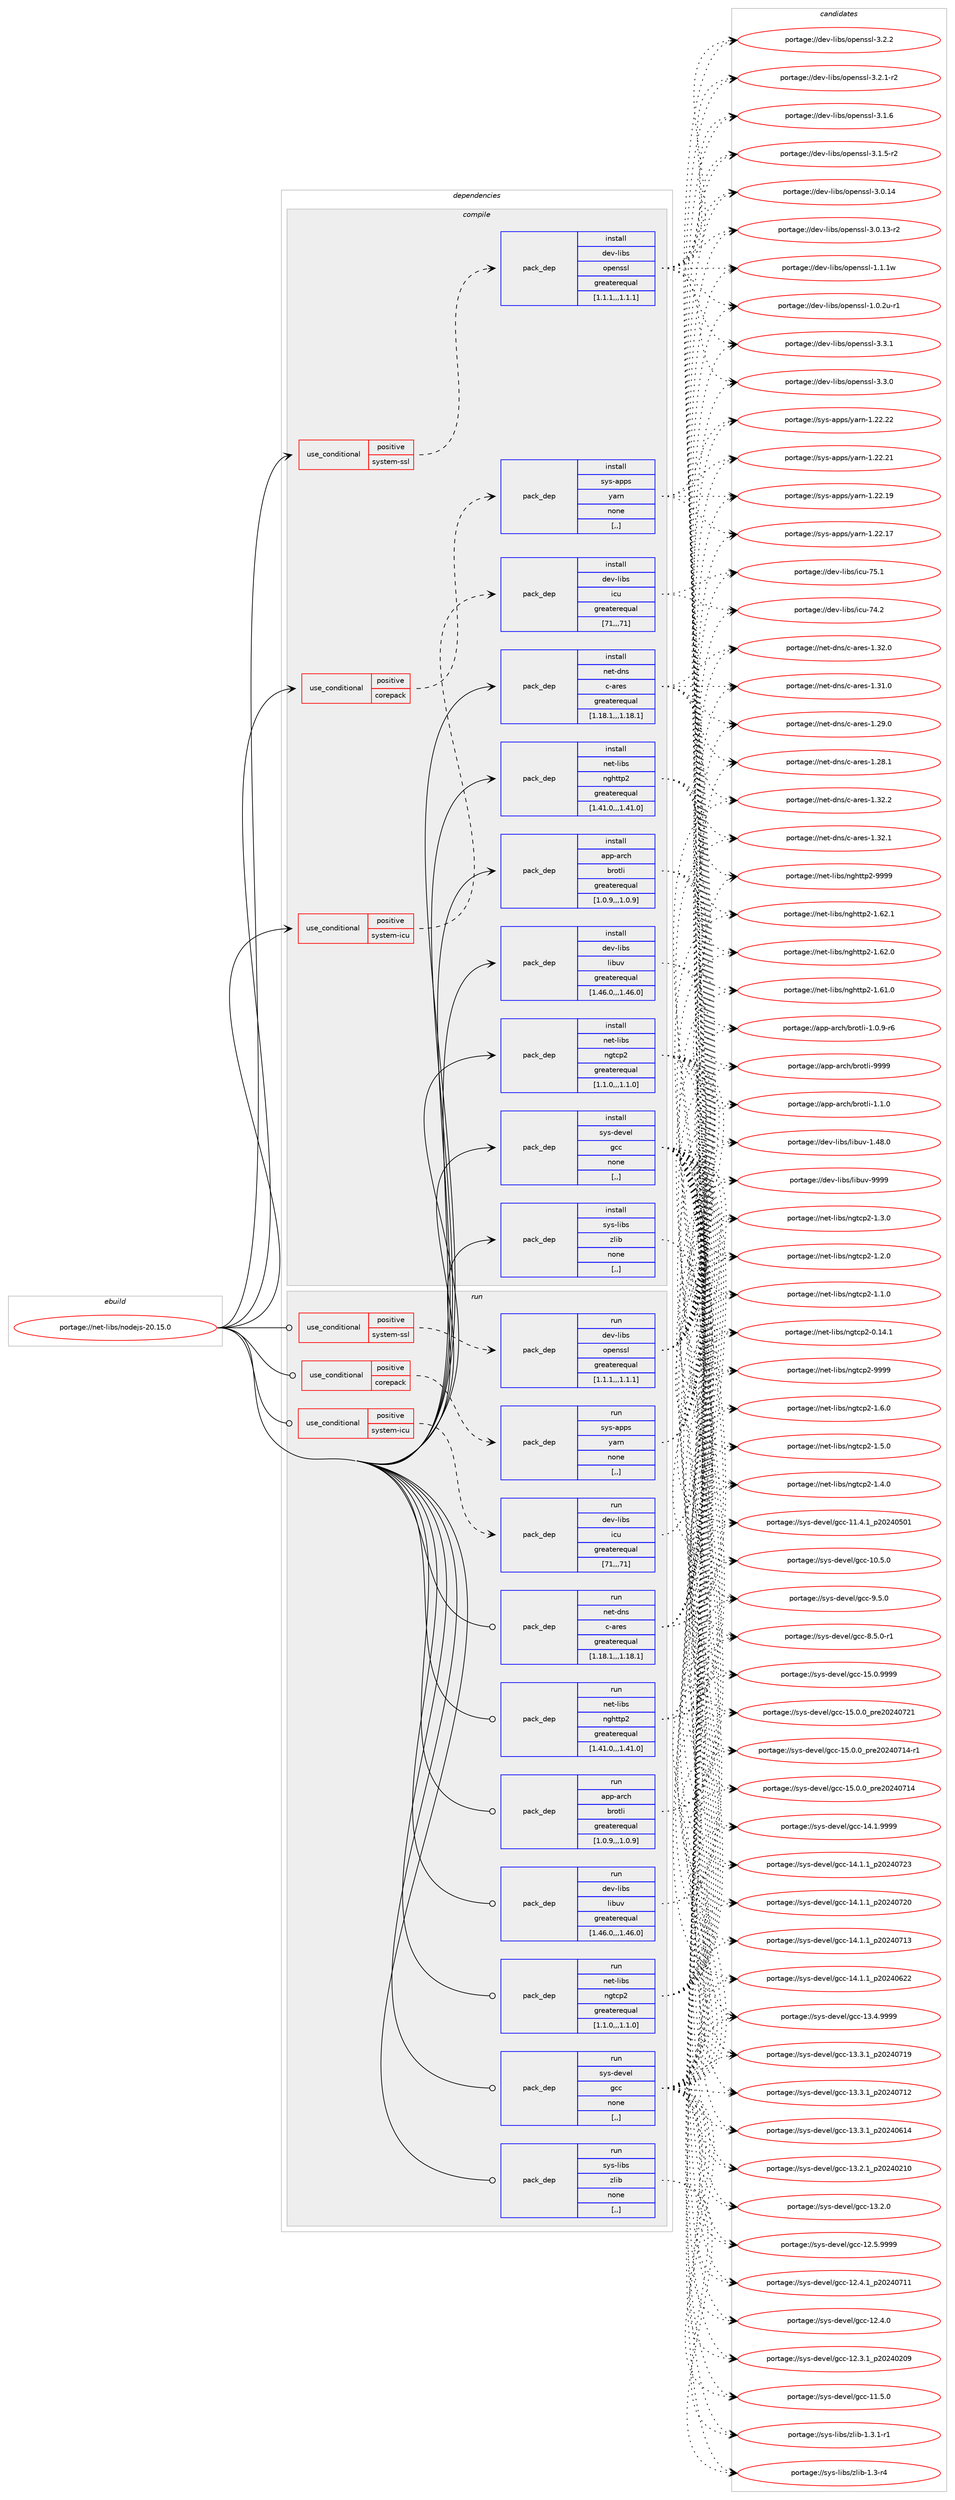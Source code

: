 digraph prolog {

# *************
# Graph options
# *************

newrank=true;
concentrate=true;
compound=true;
graph [rankdir=LR,fontname=Helvetica,fontsize=10,ranksep=1.5];#, ranksep=2.5, nodesep=0.2];
edge  [arrowhead=vee];
node  [fontname=Helvetica,fontsize=10];

# **********
# The ebuild
# **********

subgraph cluster_leftcol {
color=gray;
label=<<i>ebuild</i>>;
id [label="portage://net-libs/nodejs-20.15.0", color=red, width=4, href="../net-libs/nodejs-20.15.0.svg"];
}

# ****************
# The dependencies
# ****************

subgraph cluster_midcol {
color=gray;
label=<<i>dependencies</i>>;
subgraph cluster_compile {
fillcolor="#eeeeee";
style=filled;
label=<<i>compile</i>>;
subgraph cond94489 {
dependency361605 [label=<<TABLE BORDER="0" CELLBORDER="1" CELLSPACING="0" CELLPADDING="4"><TR><TD ROWSPAN="3" CELLPADDING="10">use_conditional</TD></TR><TR><TD>positive</TD></TR><TR><TD>corepack</TD></TR></TABLE>>, shape=none, color=red];
subgraph pack264447 {
dependency361606 [label=<<TABLE BORDER="0" CELLBORDER="1" CELLSPACING="0" CELLPADDING="4" WIDTH="220"><TR><TD ROWSPAN="6" CELLPADDING="30">pack_dep</TD></TR><TR><TD WIDTH="110">install</TD></TR><TR><TD>sys-apps</TD></TR><TR><TD>yarn</TD></TR><TR><TD>none</TD></TR><TR><TD>[,,]</TD></TR></TABLE>>, shape=none, color=blue];
}
dependency361605:e -> dependency361606:w [weight=20,style="dashed",arrowhead="vee"];
}
id:e -> dependency361605:w [weight=20,style="solid",arrowhead="vee"];
subgraph cond94490 {
dependency361607 [label=<<TABLE BORDER="0" CELLBORDER="1" CELLSPACING="0" CELLPADDING="4"><TR><TD ROWSPAN="3" CELLPADDING="10">use_conditional</TD></TR><TR><TD>positive</TD></TR><TR><TD>system-icu</TD></TR></TABLE>>, shape=none, color=red];
subgraph pack264448 {
dependency361608 [label=<<TABLE BORDER="0" CELLBORDER="1" CELLSPACING="0" CELLPADDING="4" WIDTH="220"><TR><TD ROWSPAN="6" CELLPADDING="30">pack_dep</TD></TR><TR><TD WIDTH="110">install</TD></TR><TR><TD>dev-libs</TD></TR><TR><TD>icu</TD></TR><TR><TD>greaterequal</TD></TR><TR><TD>[71,,,71]</TD></TR></TABLE>>, shape=none, color=blue];
}
dependency361607:e -> dependency361608:w [weight=20,style="dashed",arrowhead="vee"];
}
id:e -> dependency361607:w [weight=20,style="solid",arrowhead="vee"];
subgraph cond94491 {
dependency361609 [label=<<TABLE BORDER="0" CELLBORDER="1" CELLSPACING="0" CELLPADDING="4"><TR><TD ROWSPAN="3" CELLPADDING="10">use_conditional</TD></TR><TR><TD>positive</TD></TR><TR><TD>system-ssl</TD></TR></TABLE>>, shape=none, color=red];
subgraph pack264449 {
dependency361610 [label=<<TABLE BORDER="0" CELLBORDER="1" CELLSPACING="0" CELLPADDING="4" WIDTH="220"><TR><TD ROWSPAN="6" CELLPADDING="30">pack_dep</TD></TR><TR><TD WIDTH="110">install</TD></TR><TR><TD>dev-libs</TD></TR><TR><TD>openssl</TD></TR><TR><TD>greaterequal</TD></TR><TR><TD>[1.1.1,,,1.1.1]</TD></TR></TABLE>>, shape=none, color=blue];
}
dependency361609:e -> dependency361610:w [weight=20,style="dashed",arrowhead="vee"];
}
id:e -> dependency361609:w [weight=20,style="solid",arrowhead="vee"];
subgraph pack264450 {
dependency361611 [label=<<TABLE BORDER="0" CELLBORDER="1" CELLSPACING="0" CELLPADDING="4" WIDTH="220"><TR><TD ROWSPAN="6" CELLPADDING="30">pack_dep</TD></TR><TR><TD WIDTH="110">install</TD></TR><TR><TD>app-arch</TD></TR><TR><TD>brotli</TD></TR><TR><TD>greaterequal</TD></TR><TR><TD>[1.0.9,,,1.0.9]</TD></TR></TABLE>>, shape=none, color=blue];
}
id:e -> dependency361611:w [weight=20,style="solid",arrowhead="vee"];
subgraph pack264451 {
dependency361612 [label=<<TABLE BORDER="0" CELLBORDER="1" CELLSPACING="0" CELLPADDING="4" WIDTH="220"><TR><TD ROWSPAN="6" CELLPADDING="30">pack_dep</TD></TR><TR><TD WIDTH="110">install</TD></TR><TR><TD>dev-libs</TD></TR><TR><TD>libuv</TD></TR><TR><TD>greaterequal</TD></TR><TR><TD>[1.46.0,,,1.46.0]</TD></TR></TABLE>>, shape=none, color=blue];
}
id:e -> dependency361612:w [weight=20,style="solid",arrowhead="vee"];
subgraph pack264452 {
dependency361613 [label=<<TABLE BORDER="0" CELLBORDER="1" CELLSPACING="0" CELLPADDING="4" WIDTH="220"><TR><TD ROWSPAN="6" CELLPADDING="30">pack_dep</TD></TR><TR><TD WIDTH="110">install</TD></TR><TR><TD>net-dns</TD></TR><TR><TD>c-ares</TD></TR><TR><TD>greaterequal</TD></TR><TR><TD>[1.18.1,,,1.18.1]</TD></TR></TABLE>>, shape=none, color=blue];
}
id:e -> dependency361613:w [weight=20,style="solid",arrowhead="vee"];
subgraph pack264453 {
dependency361614 [label=<<TABLE BORDER="0" CELLBORDER="1" CELLSPACING="0" CELLPADDING="4" WIDTH="220"><TR><TD ROWSPAN="6" CELLPADDING="30">pack_dep</TD></TR><TR><TD WIDTH="110">install</TD></TR><TR><TD>net-libs</TD></TR><TR><TD>nghttp2</TD></TR><TR><TD>greaterequal</TD></TR><TR><TD>[1.41.0,,,1.41.0]</TD></TR></TABLE>>, shape=none, color=blue];
}
id:e -> dependency361614:w [weight=20,style="solid",arrowhead="vee"];
subgraph pack264454 {
dependency361615 [label=<<TABLE BORDER="0" CELLBORDER="1" CELLSPACING="0" CELLPADDING="4" WIDTH="220"><TR><TD ROWSPAN="6" CELLPADDING="30">pack_dep</TD></TR><TR><TD WIDTH="110">install</TD></TR><TR><TD>net-libs</TD></TR><TR><TD>ngtcp2</TD></TR><TR><TD>greaterequal</TD></TR><TR><TD>[1.1.0,,,1.1.0]</TD></TR></TABLE>>, shape=none, color=blue];
}
id:e -> dependency361615:w [weight=20,style="solid",arrowhead="vee"];
subgraph pack264455 {
dependency361616 [label=<<TABLE BORDER="0" CELLBORDER="1" CELLSPACING="0" CELLPADDING="4" WIDTH="220"><TR><TD ROWSPAN="6" CELLPADDING="30">pack_dep</TD></TR><TR><TD WIDTH="110">install</TD></TR><TR><TD>sys-devel</TD></TR><TR><TD>gcc</TD></TR><TR><TD>none</TD></TR><TR><TD>[,,]</TD></TR></TABLE>>, shape=none, color=blue];
}
id:e -> dependency361616:w [weight=20,style="solid",arrowhead="vee"];
subgraph pack264456 {
dependency361617 [label=<<TABLE BORDER="0" CELLBORDER="1" CELLSPACING="0" CELLPADDING="4" WIDTH="220"><TR><TD ROWSPAN="6" CELLPADDING="30">pack_dep</TD></TR><TR><TD WIDTH="110">install</TD></TR><TR><TD>sys-libs</TD></TR><TR><TD>zlib</TD></TR><TR><TD>none</TD></TR><TR><TD>[,,]</TD></TR></TABLE>>, shape=none, color=blue];
}
id:e -> dependency361617:w [weight=20,style="solid",arrowhead="vee"];
}
subgraph cluster_compileandrun {
fillcolor="#eeeeee";
style=filled;
label=<<i>compile and run</i>>;
}
subgraph cluster_run {
fillcolor="#eeeeee";
style=filled;
label=<<i>run</i>>;
subgraph cond94492 {
dependency361618 [label=<<TABLE BORDER="0" CELLBORDER="1" CELLSPACING="0" CELLPADDING="4"><TR><TD ROWSPAN="3" CELLPADDING="10">use_conditional</TD></TR><TR><TD>positive</TD></TR><TR><TD>corepack</TD></TR></TABLE>>, shape=none, color=red];
subgraph pack264457 {
dependency361619 [label=<<TABLE BORDER="0" CELLBORDER="1" CELLSPACING="0" CELLPADDING="4" WIDTH="220"><TR><TD ROWSPAN="6" CELLPADDING="30">pack_dep</TD></TR><TR><TD WIDTH="110">run</TD></TR><TR><TD>sys-apps</TD></TR><TR><TD>yarn</TD></TR><TR><TD>none</TD></TR><TR><TD>[,,]</TD></TR></TABLE>>, shape=none, color=blue];
}
dependency361618:e -> dependency361619:w [weight=20,style="dashed",arrowhead="vee"];
}
id:e -> dependency361618:w [weight=20,style="solid",arrowhead="odot"];
subgraph cond94493 {
dependency361620 [label=<<TABLE BORDER="0" CELLBORDER="1" CELLSPACING="0" CELLPADDING="4"><TR><TD ROWSPAN="3" CELLPADDING="10">use_conditional</TD></TR><TR><TD>positive</TD></TR><TR><TD>system-icu</TD></TR></TABLE>>, shape=none, color=red];
subgraph pack264458 {
dependency361621 [label=<<TABLE BORDER="0" CELLBORDER="1" CELLSPACING="0" CELLPADDING="4" WIDTH="220"><TR><TD ROWSPAN="6" CELLPADDING="30">pack_dep</TD></TR><TR><TD WIDTH="110">run</TD></TR><TR><TD>dev-libs</TD></TR><TR><TD>icu</TD></TR><TR><TD>greaterequal</TD></TR><TR><TD>[71,,,71]</TD></TR></TABLE>>, shape=none, color=blue];
}
dependency361620:e -> dependency361621:w [weight=20,style="dashed",arrowhead="vee"];
}
id:e -> dependency361620:w [weight=20,style="solid",arrowhead="odot"];
subgraph cond94494 {
dependency361622 [label=<<TABLE BORDER="0" CELLBORDER="1" CELLSPACING="0" CELLPADDING="4"><TR><TD ROWSPAN="3" CELLPADDING="10">use_conditional</TD></TR><TR><TD>positive</TD></TR><TR><TD>system-ssl</TD></TR></TABLE>>, shape=none, color=red];
subgraph pack264459 {
dependency361623 [label=<<TABLE BORDER="0" CELLBORDER="1" CELLSPACING="0" CELLPADDING="4" WIDTH="220"><TR><TD ROWSPAN="6" CELLPADDING="30">pack_dep</TD></TR><TR><TD WIDTH="110">run</TD></TR><TR><TD>dev-libs</TD></TR><TR><TD>openssl</TD></TR><TR><TD>greaterequal</TD></TR><TR><TD>[1.1.1,,,1.1.1]</TD></TR></TABLE>>, shape=none, color=blue];
}
dependency361622:e -> dependency361623:w [weight=20,style="dashed",arrowhead="vee"];
}
id:e -> dependency361622:w [weight=20,style="solid",arrowhead="odot"];
subgraph pack264460 {
dependency361624 [label=<<TABLE BORDER="0" CELLBORDER="1" CELLSPACING="0" CELLPADDING="4" WIDTH="220"><TR><TD ROWSPAN="6" CELLPADDING="30">pack_dep</TD></TR><TR><TD WIDTH="110">run</TD></TR><TR><TD>app-arch</TD></TR><TR><TD>brotli</TD></TR><TR><TD>greaterequal</TD></TR><TR><TD>[1.0.9,,,1.0.9]</TD></TR></TABLE>>, shape=none, color=blue];
}
id:e -> dependency361624:w [weight=20,style="solid",arrowhead="odot"];
subgraph pack264461 {
dependency361625 [label=<<TABLE BORDER="0" CELLBORDER="1" CELLSPACING="0" CELLPADDING="4" WIDTH="220"><TR><TD ROWSPAN="6" CELLPADDING="30">pack_dep</TD></TR><TR><TD WIDTH="110">run</TD></TR><TR><TD>dev-libs</TD></TR><TR><TD>libuv</TD></TR><TR><TD>greaterequal</TD></TR><TR><TD>[1.46.0,,,1.46.0]</TD></TR></TABLE>>, shape=none, color=blue];
}
id:e -> dependency361625:w [weight=20,style="solid",arrowhead="odot"];
subgraph pack264462 {
dependency361626 [label=<<TABLE BORDER="0" CELLBORDER="1" CELLSPACING="0" CELLPADDING="4" WIDTH="220"><TR><TD ROWSPAN="6" CELLPADDING="30">pack_dep</TD></TR><TR><TD WIDTH="110">run</TD></TR><TR><TD>net-dns</TD></TR><TR><TD>c-ares</TD></TR><TR><TD>greaterequal</TD></TR><TR><TD>[1.18.1,,,1.18.1]</TD></TR></TABLE>>, shape=none, color=blue];
}
id:e -> dependency361626:w [weight=20,style="solid",arrowhead="odot"];
subgraph pack264463 {
dependency361627 [label=<<TABLE BORDER="0" CELLBORDER="1" CELLSPACING="0" CELLPADDING="4" WIDTH="220"><TR><TD ROWSPAN="6" CELLPADDING="30">pack_dep</TD></TR><TR><TD WIDTH="110">run</TD></TR><TR><TD>net-libs</TD></TR><TR><TD>nghttp2</TD></TR><TR><TD>greaterequal</TD></TR><TR><TD>[1.41.0,,,1.41.0]</TD></TR></TABLE>>, shape=none, color=blue];
}
id:e -> dependency361627:w [weight=20,style="solid",arrowhead="odot"];
subgraph pack264464 {
dependency361628 [label=<<TABLE BORDER="0" CELLBORDER="1" CELLSPACING="0" CELLPADDING="4" WIDTH="220"><TR><TD ROWSPAN="6" CELLPADDING="30">pack_dep</TD></TR><TR><TD WIDTH="110">run</TD></TR><TR><TD>net-libs</TD></TR><TR><TD>ngtcp2</TD></TR><TR><TD>greaterequal</TD></TR><TR><TD>[1.1.0,,,1.1.0]</TD></TR></TABLE>>, shape=none, color=blue];
}
id:e -> dependency361628:w [weight=20,style="solid",arrowhead="odot"];
subgraph pack264465 {
dependency361629 [label=<<TABLE BORDER="0" CELLBORDER="1" CELLSPACING="0" CELLPADDING="4" WIDTH="220"><TR><TD ROWSPAN="6" CELLPADDING="30">pack_dep</TD></TR><TR><TD WIDTH="110">run</TD></TR><TR><TD>sys-devel</TD></TR><TR><TD>gcc</TD></TR><TR><TD>none</TD></TR><TR><TD>[,,]</TD></TR></TABLE>>, shape=none, color=blue];
}
id:e -> dependency361629:w [weight=20,style="solid",arrowhead="odot"];
subgraph pack264466 {
dependency361630 [label=<<TABLE BORDER="0" CELLBORDER="1" CELLSPACING="0" CELLPADDING="4" WIDTH="220"><TR><TD ROWSPAN="6" CELLPADDING="30">pack_dep</TD></TR><TR><TD WIDTH="110">run</TD></TR><TR><TD>sys-libs</TD></TR><TR><TD>zlib</TD></TR><TR><TD>none</TD></TR><TR><TD>[,,]</TD></TR></TABLE>>, shape=none, color=blue];
}
id:e -> dependency361630:w [weight=20,style="solid",arrowhead="odot"];
}
}

# **************
# The candidates
# **************

subgraph cluster_choices {
rank=same;
color=gray;
label=<<i>candidates</i>>;

subgraph choice264447 {
color=black;
nodesep=1;
choice115121115459711211211547121971141104549465050465050 [label="portage://sys-apps/yarn-1.22.22", color=red, width=4,href="../sys-apps/yarn-1.22.22.svg"];
choice115121115459711211211547121971141104549465050465049 [label="portage://sys-apps/yarn-1.22.21", color=red, width=4,href="../sys-apps/yarn-1.22.21.svg"];
choice115121115459711211211547121971141104549465050464957 [label="portage://sys-apps/yarn-1.22.19", color=red, width=4,href="../sys-apps/yarn-1.22.19.svg"];
choice115121115459711211211547121971141104549465050464955 [label="portage://sys-apps/yarn-1.22.17", color=red, width=4,href="../sys-apps/yarn-1.22.17.svg"];
dependency361606:e -> choice115121115459711211211547121971141104549465050465050:w [style=dotted,weight="100"];
dependency361606:e -> choice115121115459711211211547121971141104549465050465049:w [style=dotted,weight="100"];
dependency361606:e -> choice115121115459711211211547121971141104549465050464957:w [style=dotted,weight="100"];
dependency361606:e -> choice115121115459711211211547121971141104549465050464955:w [style=dotted,weight="100"];
}
subgraph choice264448 {
color=black;
nodesep=1;
choice100101118451081059811547105991174555534649 [label="portage://dev-libs/icu-75.1", color=red, width=4,href="../dev-libs/icu-75.1.svg"];
choice100101118451081059811547105991174555524650 [label="portage://dev-libs/icu-74.2", color=red, width=4,href="../dev-libs/icu-74.2.svg"];
dependency361608:e -> choice100101118451081059811547105991174555534649:w [style=dotted,weight="100"];
dependency361608:e -> choice100101118451081059811547105991174555524650:w [style=dotted,weight="100"];
}
subgraph choice264449 {
color=black;
nodesep=1;
choice100101118451081059811547111112101110115115108455146514649 [label="portage://dev-libs/openssl-3.3.1", color=red, width=4,href="../dev-libs/openssl-3.3.1.svg"];
choice100101118451081059811547111112101110115115108455146514648 [label="portage://dev-libs/openssl-3.3.0", color=red, width=4,href="../dev-libs/openssl-3.3.0.svg"];
choice100101118451081059811547111112101110115115108455146504650 [label="portage://dev-libs/openssl-3.2.2", color=red, width=4,href="../dev-libs/openssl-3.2.2.svg"];
choice1001011184510810598115471111121011101151151084551465046494511450 [label="portage://dev-libs/openssl-3.2.1-r2", color=red, width=4,href="../dev-libs/openssl-3.2.1-r2.svg"];
choice100101118451081059811547111112101110115115108455146494654 [label="portage://dev-libs/openssl-3.1.6", color=red, width=4,href="../dev-libs/openssl-3.1.6.svg"];
choice1001011184510810598115471111121011101151151084551464946534511450 [label="portage://dev-libs/openssl-3.1.5-r2", color=red, width=4,href="../dev-libs/openssl-3.1.5-r2.svg"];
choice10010111845108105981154711111210111011511510845514648464952 [label="portage://dev-libs/openssl-3.0.14", color=red, width=4,href="../dev-libs/openssl-3.0.14.svg"];
choice100101118451081059811547111112101110115115108455146484649514511450 [label="portage://dev-libs/openssl-3.0.13-r2", color=red, width=4,href="../dev-libs/openssl-3.0.13-r2.svg"];
choice100101118451081059811547111112101110115115108454946494649119 [label="portage://dev-libs/openssl-1.1.1w", color=red, width=4,href="../dev-libs/openssl-1.1.1w.svg"];
choice1001011184510810598115471111121011101151151084549464846501174511449 [label="portage://dev-libs/openssl-1.0.2u-r1", color=red, width=4,href="../dev-libs/openssl-1.0.2u-r1.svg"];
dependency361610:e -> choice100101118451081059811547111112101110115115108455146514649:w [style=dotted,weight="100"];
dependency361610:e -> choice100101118451081059811547111112101110115115108455146514648:w [style=dotted,weight="100"];
dependency361610:e -> choice100101118451081059811547111112101110115115108455146504650:w [style=dotted,weight="100"];
dependency361610:e -> choice1001011184510810598115471111121011101151151084551465046494511450:w [style=dotted,weight="100"];
dependency361610:e -> choice100101118451081059811547111112101110115115108455146494654:w [style=dotted,weight="100"];
dependency361610:e -> choice1001011184510810598115471111121011101151151084551464946534511450:w [style=dotted,weight="100"];
dependency361610:e -> choice10010111845108105981154711111210111011511510845514648464952:w [style=dotted,weight="100"];
dependency361610:e -> choice100101118451081059811547111112101110115115108455146484649514511450:w [style=dotted,weight="100"];
dependency361610:e -> choice100101118451081059811547111112101110115115108454946494649119:w [style=dotted,weight="100"];
dependency361610:e -> choice1001011184510810598115471111121011101151151084549464846501174511449:w [style=dotted,weight="100"];
}
subgraph choice264450 {
color=black;
nodesep=1;
choice9711211245971149910447981141111161081054557575757 [label="portage://app-arch/brotli-9999", color=red, width=4,href="../app-arch/brotli-9999.svg"];
choice971121124597114991044798114111116108105454946494648 [label="portage://app-arch/brotli-1.1.0", color=red, width=4,href="../app-arch/brotli-1.1.0.svg"];
choice9711211245971149910447981141111161081054549464846574511454 [label="portage://app-arch/brotli-1.0.9-r6", color=red, width=4,href="../app-arch/brotli-1.0.9-r6.svg"];
dependency361611:e -> choice9711211245971149910447981141111161081054557575757:w [style=dotted,weight="100"];
dependency361611:e -> choice971121124597114991044798114111116108105454946494648:w [style=dotted,weight="100"];
dependency361611:e -> choice9711211245971149910447981141111161081054549464846574511454:w [style=dotted,weight="100"];
}
subgraph choice264451 {
color=black;
nodesep=1;
choice100101118451081059811547108105981171184557575757 [label="portage://dev-libs/libuv-9999", color=red, width=4,href="../dev-libs/libuv-9999.svg"];
choice1001011184510810598115471081059811711845494652564648 [label="portage://dev-libs/libuv-1.48.0", color=red, width=4,href="../dev-libs/libuv-1.48.0.svg"];
dependency361612:e -> choice100101118451081059811547108105981171184557575757:w [style=dotted,weight="100"];
dependency361612:e -> choice1001011184510810598115471081059811711845494652564648:w [style=dotted,weight="100"];
}
subgraph choice264452 {
color=black;
nodesep=1;
choice110101116451001101154799459711410111545494651504650 [label="portage://net-dns/c-ares-1.32.2", color=red, width=4,href="../net-dns/c-ares-1.32.2.svg"];
choice110101116451001101154799459711410111545494651504649 [label="portage://net-dns/c-ares-1.32.1", color=red, width=4,href="../net-dns/c-ares-1.32.1.svg"];
choice110101116451001101154799459711410111545494651504648 [label="portage://net-dns/c-ares-1.32.0", color=red, width=4,href="../net-dns/c-ares-1.32.0.svg"];
choice110101116451001101154799459711410111545494651494648 [label="portage://net-dns/c-ares-1.31.0", color=red, width=4,href="../net-dns/c-ares-1.31.0.svg"];
choice110101116451001101154799459711410111545494650574648 [label="portage://net-dns/c-ares-1.29.0", color=red, width=4,href="../net-dns/c-ares-1.29.0.svg"];
choice110101116451001101154799459711410111545494650564649 [label="portage://net-dns/c-ares-1.28.1", color=red, width=4,href="../net-dns/c-ares-1.28.1.svg"];
dependency361613:e -> choice110101116451001101154799459711410111545494651504650:w [style=dotted,weight="100"];
dependency361613:e -> choice110101116451001101154799459711410111545494651504649:w [style=dotted,weight="100"];
dependency361613:e -> choice110101116451001101154799459711410111545494651504648:w [style=dotted,weight="100"];
dependency361613:e -> choice110101116451001101154799459711410111545494651494648:w [style=dotted,weight="100"];
dependency361613:e -> choice110101116451001101154799459711410111545494650574648:w [style=dotted,weight="100"];
dependency361613:e -> choice110101116451001101154799459711410111545494650564649:w [style=dotted,weight="100"];
}
subgraph choice264453 {
color=black;
nodesep=1;
choice110101116451081059811547110103104116116112504557575757 [label="portage://net-libs/nghttp2-9999", color=red, width=4,href="../net-libs/nghttp2-9999.svg"];
choice1101011164510810598115471101031041161161125045494654504649 [label="portage://net-libs/nghttp2-1.62.1", color=red, width=4,href="../net-libs/nghttp2-1.62.1.svg"];
choice1101011164510810598115471101031041161161125045494654504648 [label="portage://net-libs/nghttp2-1.62.0", color=red, width=4,href="../net-libs/nghttp2-1.62.0.svg"];
choice1101011164510810598115471101031041161161125045494654494648 [label="portage://net-libs/nghttp2-1.61.0", color=red, width=4,href="../net-libs/nghttp2-1.61.0.svg"];
dependency361614:e -> choice110101116451081059811547110103104116116112504557575757:w [style=dotted,weight="100"];
dependency361614:e -> choice1101011164510810598115471101031041161161125045494654504649:w [style=dotted,weight="100"];
dependency361614:e -> choice1101011164510810598115471101031041161161125045494654504648:w [style=dotted,weight="100"];
dependency361614:e -> choice1101011164510810598115471101031041161161125045494654494648:w [style=dotted,weight="100"];
}
subgraph choice264454 {
color=black;
nodesep=1;
choice11010111645108105981154711010311699112504557575757 [label="portage://net-libs/ngtcp2-9999", color=red, width=4,href="../net-libs/ngtcp2-9999.svg"];
choice1101011164510810598115471101031169911250454946544648 [label="portage://net-libs/ngtcp2-1.6.0", color=red, width=4,href="../net-libs/ngtcp2-1.6.0.svg"];
choice1101011164510810598115471101031169911250454946534648 [label="portage://net-libs/ngtcp2-1.5.0", color=red, width=4,href="../net-libs/ngtcp2-1.5.0.svg"];
choice1101011164510810598115471101031169911250454946524648 [label="portage://net-libs/ngtcp2-1.4.0", color=red, width=4,href="../net-libs/ngtcp2-1.4.0.svg"];
choice1101011164510810598115471101031169911250454946514648 [label="portage://net-libs/ngtcp2-1.3.0", color=red, width=4,href="../net-libs/ngtcp2-1.3.0.svg"];
choice1101011164510810598115471101031169911250454946504648 [label="portage://net-libs/ngtcp2-1.2.0", color=red, width=4,href="../net-libs/ngtcp2-1.2.0.svg"];
choice1101011164510810598115471101031169911250454946494648 [label="portage://net-libs/ngtcp2-1.1.0", color=red, width=4,href="../net-libs/ngtcp2-1.1.0.svg"];
choice110101116451081059811547110103116991125045484649524649 [label="portage://net-libs/ngtcp2-0.14.1", color=red, width=4,href="../net-libs/ngtcp2-0.14.1.svg"];
dependency361615:e -> choice11010111645108105981154711010311699112504557575757:w [style=dotted,weight="100"];
dependency361615:e -> choice1101011164510810598115471101031169911250454946544648:w [style=dotted,weight="100"];
dependency361615:e -> choice1101011164510810598115471101031169911250454946534648:w [style=dotted,weight="100"];
dependency361615:e -> choice1101011164510810598115471101031169911250454946524648:w [style=dotted,weight="100"];
dependency361615:e -> choice1101011164510810598115471101031169911250454946514648:w [style=dotted,weight="100"];
dependency361615:e -> choice1101011164510810598115471101031169911250454946504648:w [style=dotted,weight="100"];
dependency361615:e -> choice1101011164510810598115471101031169911250454946494648:w [style=dotted,weight="100"];
dependency361615:e -> choice110101116451081059811547110103116991125045484649524649:w [style=dotted,weight="100"];
}
subgraph choice264455 {
color=black;
nodesep=1;
choice1151211154510010111810110847103999945495346484657575757 [label="portage://sys-devel/gcc-15.0.9999", color=red, width=4,href="../sys-devel/gcc-15.0.9999.svg"];
choice1151211154510010111810110847103999945495346484648951121141015048505248555049 [label="portage://sys-devel/gcc-15.0.0_pre20240721", color=red, width=4,href="../sys-devel/gcc-15.0.0_pre20240721.svg"];
choice11512111545100101118101108471039999454953464846489511211410150485052485549524511449 [label="portage://sys-devel/gcc-15.0.0_pre20240714-r1", color=red, width=4,href="../sys-devel/gcc-15.0.0_pre20240714-r1.svg"];
choice1151211154510010111810110847103999945495346484648951121141015048505248554952 [label="portage://sys-devel/gcc-15.0.0_pre20240714", color=red, width=4,href="../sys-devel/gcc-15.0.0_pre20240714.svg"];
choice1151211154510010111810110847103999945495246494657575757 [label="portage://sys-devel/gcc-14.1.9999", color=red, width=4,href="../sys-devel/gcc-14.1.9999.svg"];
choice1151211154510010111810110847103999945495246494649951125048505248555051 [label="portage://sys-devel/gcc-14.1.1_p20240723", color=red, width=4,href="../sys-devel/gcc-14.1.1_p20240723.svg"];
choice1151211154510010111810110847103999945495246494649951125048505248555048 [label="portage://sys-devel/gcc-14.1.1_p20240720", color=red, width=4,href="../sys-devel/gcc-14.1.1_p20240720.svg"];
choice1151211154510010111810110847103999945495246494649951125048505248554951 [label="portage://sys-devel/gcc-14.1.1_p20240713", color=red, width=4,href="../sys-devel/gcc-14.1.1_p20240713.svg"];
choice1151211154510010111810110847103999945495246494649951125048505248545050 [label="portage://sys-devel/gcc-14.1.1_p20240622", color=red, width=4,href="../sys-devel/gcc-14.1.1_p20240622.svg"];
choice1151211154510010111810110847103999945495146524657575757 [label="portage://sys-devel/gcc-13.4.9999", color=red, width=4,href="../sys-devel/gcc-13.4.9999.svg"];
choice1151211154510010111810110847103999945495146514649951125048505248554957 [label="portage://sys-devel/gcc-13.3.1_p20240719", color=red, width=4,href="../sys-devel/gcc-13.3.1_p20240719.svg"];
choice1151211154510010111810110847103999945495146514649951125048505248554950 [label="portage://sys-devel/gcc-13.3.1_p20240712", color=red, width=4,href="../sys-devel/gcc-13.3.1_p20240712.svg"];
choice1151211154510010111810110847103999945495146514649951125048505248544952 [label="portage://sys-devel/gcc-13.3.1_p20240614", color=red, width=4,href="../sys-devel/gcc-13.3.1_p20240614.svg"];
choice1151211154510010111810110847103999945495146504649951125048505248504948 [label="portage://sys-devel/gcc-13.2.1_p20240210", color=red, width=4,href="../sys-devel/gcc-13.2.1_p20240210.svg"];
choice1151211154510010111810110847103999945495146504648 [label="portage://sys-devel/gcc-13.2.0", color=red, width=4,href="../sys-devel/gcc-13.2.0.svg"];
choice1151211154510010111810110847103999945495046534657575757 [label="portage://sys-devel/gcc-12.5.9999", color=red, width=4,href="../sys-devel/gcc-12.5.9999.svg"];
choice1151211154510010111810110847103999945495046524649951125048505248554949 [label="portage://sys-devel/gcc-12.4.1_p20240711", color=red, width=4,href="../sys-devel/gcc-12.4.1_p20240711.svg"];
choice1151211154510010111810110847103999945495046524648 [label="portage://sys-devel/gcc-12.4.0", color=red, width=4,href="../sys-devel/gcc-12.4.0.svg"];
choice1151211154510010111810110847103999945495046514649951125048505248504857 [label="portage://sys-devel/gcc-12.3.1_p20240209", color=red, width=4,href="../sys-devel/gcc-12.3.1_p20240209.svg"];
choice1151211154510010111810110847103999945494946534648 [label="portage://sys-devel/gcc-11.5.0", color=red, width=4,href="../sys-devel/gcc-11.5.0.svg"];
choice1151211154510010111810110847103999945494946524649951125048505248534849 [label="portage://sys-devel/gcc-11.4.1_p20240501", color=red, width=4,href="../sys-devel/gcc-11.4.1_p20240501.svg"];
choice1151211154510010111810110847103999945494846534648 [label="portage://sys-devel/gcc-10.5.0", color=red, width=4,href="../sys-devel/gcc-10.5.0.svg"];
choice11512111545100101118101108471039999455746534648 [label="portage://sys-devel/gcc-9.5.0", color=red, width=4,href="../sys-devel/gcc-9.5.0.svg"];
choice115121115451001011181011084710399994556465346484511449 [label="portage://sys-devel/gcc-8.5.0-r1", color=red, width=4,href="../sys-devel/gcc-8.5.0-r1.svg"];
dependency361616:e -> choice1151211154510010111810110847103999945495346484657575757:w [style=dotted,weight="100"];
dependency361616:e -> choice1151211154510010111810110847103999945495346484648951121141015048505248555049:w [style=dotted,weight="100"];
dependency361616:e -> choice11512111545100101118101108471039999454953464846489511211410150485052485549524511449:w [style=dotted,weight="100"];
dependency361616:e -> choice1151211154510010111810110847103999945495346484648951121141015048505248554952:w [style=dotted,weight="100"];
dependency361616:e -> choice1151211154510010111810110847103999945495246494657575757:w [style=dotted,weight="100"];
dependency361616:e -> choice1151211154510010111810110847103999945495246494649951125048505248555051:w [style=dotted,weight="100"];
dependency361616:e -> choice1151211154510010111810110847103999945495246494649951125048505248555048:w [style=dotted,weight="100"];
dependency361616:e -> choice1151211154510010111810110847103999945495246494649951125048505248554951:w [style=dotted,weight="100"];
dependency361616:e -> choice1151211154510010111810110847103999945495246494649951125048505248545050:w [style=dotted,weight="100"];
dependency361616:e -> choice1151211154510010111810110847103999945495146524657575757:w [style=dotted,weight="100"];
dependency361616:e -> choice1151211154510010111810110847103999945495146514649951125048505248554957:w [style=dotted,weight="100"];
dependency361616:e -> choice1151211154510010111810110847103999945495146514649951125048505248554950:w [style=dotted,weight="100"];
dependency361616:e -> choice1151211154510010111810110847103999945495146514649951125048505248544952:w [style=dotted,weight="100"];
dependency361616:e -> choice1151211154510010111810110847103999945495146504649951125048505248504948:w [style=dotted,weight="100"];
dependency361616:e -> choice1151211154510010111810110847103999945495146504648:w [style=dotted,weight="100"];
dependency361616:e -> choice1151211154510010111810110847103999945495046534657575757:w [style=dotted,weight="100"];
dependency361616:e -> choice1151211154510010111810110847103999945495046524649951125048505248554949:w [style=dotted,weight="100"];
dependency361616:e -> choice1151211154510010111810110847103999945495046524648:w [style=dotted,weight="100"];
dependency361616:e -> choice1151211154510010111810110847103999945495046514649951125048505248504857:w [style=dotted,weight="100"];
dependency361616:e -> choice1151211154510010111810110847103999945494946534648:w [style=dotted,weight="100"];
dependency361616:e -> choice1151211154510010111810110847103999945494946524649951125048505248534849:w [style=dotted,weight="100"];
dependency361616:e -> choice1151211154510010111810110847103999945494846534648:w [style=dotted,weight="100"];
dependency361616:e -> choice11512111545100101118101108471039999455746534648:w [style=dotted,weight="100"];
dependency361616:e -> choice115121115451001011181011084710399994556465346484511449:w [style=dotted,weight="100"];
}
subgraph choice264456 {
color=black;
nodesep=1;
choice115121115451081059811547122108105984549465146494511449 [label="portage://sys-libs/zlib-1.3.1-r1", color=red, width=4,href="../sys-libs/zlib-1.3.1-r1.svg"];
choice11512111545108105981154712210810598454946514511452 [label="portage://sys-libs/zlib-1.3-r4", color=red, width=4,href="../sys-libs/zlib-1.3-r4.svg"];
dependency361617:e -> choice115121115451081059811547122108105984549465146494511449:w [style=dotted,weight="100"];
dependency361617:e -> choice11512111545108105981154712210810598454946514511452:w [style=dotted,weight="100"];
}
subgraph choice264457 {
color=black;
nodesep=1;
choice115121115459711211211547121971141104549465050465050 [label="portage://sys-apps/yarn-1.22.22", color=red, width=4,href="../sys-apps/yarn-1.22.22.svg"];
choice115121115459711211211547121971141104549465050465049 [label="portage://sys-apps/yarn-1.22.21", color=red, width=4,href="../sys-apps/yarn-1.22.21.svg"];
choice115121115459711211211547121971141104549465050464957 [label="portage://sys-apps/yarn-1.22.19", color=red, width=4,href="../sys-apps/yarn-1.22.19.svg"];
choice115121115459711211211547121971141104549465050464955 [label="portage://sys-apps/yarn-1.22.17", color=red, width=4,href="../sys-apps/yarn-1.22.17.svg"];
dependency361619:e -> choice115121115459711211211547121971141104549465050465050:w [style=dotted,weight="100"];
dependency361619:e -> choice115121115459711211211547121971141104549465050465049:w [style=dotted,weight="100"];
dependency361619:e -> choice115121115459711211211547121971141104549465050464957:w [style=dotted,weight="100"];
dependency361619:e -> choice115121115459711211211547121971141104549465050464955:w [style=dotted,weight="100"];
}
subgraph choice264458 {
color=black;
nodesep=1;
choice100101118451081059811547105991174555534649 [label="portage://dev-libs/icu-75.1", color=red, width=4,href="../dev-libs/icu-75.1.svg"];
choice100101118451081059811547105991174555524650 [label="portage://dev-libs/icu-74.2", color=red, width=4,href="../dev-libs/icu-74.2.svg"];
dependency361621:e -> choice100101118451081059811547105991174555534649:w [style=dotted,weight="100"];
dependency361621:e -> choice100101118451081059811547105991174555524650:w [style=dotted,weight="100"];
}
subgraph choice264459 {
color=black;
nodesep=1;
choice100101118451081059811547111112101110115115108455146514649 [label="portage://dev-libs/openssl-3.3.1", color=red, width=4,href="../dev-libs/openssl-3.3.1.svg"];
choice100101118451081059811547111112101110115115108455146514648 [label="portage://dev-libs/openssl-3.3.0", color=red, width=4,href="../dev-libs/openssl-3.3.0.svg"];
choice100101118451081059811547111112101110115115108455146504650 [label="portage://dev-libs/openssl-3.2.2", color=red, width=4,href="../dev-libs/openssl-3.2.2.svg"];
choice1001011184510810598115471111121011101151151084551465046494511450 [label="portage://dev-libs/openssl-3.2.1-r2", color=red, width=4,href="../dev-libs/openssl-3.2.1-r2.svg"];
choice100101118451081059811547111112101110115115108455146494654 [label="portage://dev-libs/openssl-3.1.6", color=red, width=4,href="../dev-libs/openssl-3.1.6.svg"];
choice1001011184510810598115471111121011101151151084551464946534511450 [label="portage://dev-libs/openssl-3.1.5-r2", color=red, width=4,href="../dev-libs/openssl-3.1.5-r2.svg"];
choice10010111845108105981154711111210111011511510845514648464952 [label="portage://dev-libs/openssl-3.0.14", color=red, width=4,href="../dev-libs/openssl-3.0.14.svg"];
choice100101118451081059811547111112101110115115108455146484649514511450 [label="portage://dev-libs/openssl-3.0.13-r2", color=red, width=4,href="../dev-libs/openssl-3.0.13-r2.svg"];
choice100101118451081059811547111112101110115115108454946494649119 [label="portage://dev-libs/openssl-1.1.1w", color=red, width=4,href="../dev-libs/openssl-1.1.1w.svg"];
choice1001011184510810598115471111121011101151151084549464846501174511449 [label="portage://dev-libs/openssl-1.0.2u-r1", color=red, width=4,href="../dev-libs/openssl-1.0.2u-r1.svg"];
dependency361623:e -> choice100101118451081059811547111112101110115115108455146514649:w [style=dotted,weight="100"];
dependency361623:e -> choice100101118451081059811547111112101110115115108455146514648:w [style=dotted,weight="100"];
dependency361623:e -> choice100101118451081059811547111112101110115115108455146504650:w [style=dotted,weight="100"];
dependency361623:e -> choice1001011184510810598115471111121011101151151084551465046494511450:w [style=dotted,weight="100"];
dependency361623:e -> choice100101118451081059811547111112101110115115108455146494654:w [style=dotted,weight="100"];
dependency361623:e -> choice1001011184510810598115471111121011101151151084551464946534511450:w [style=dotted,weight="100"];
dependency361623:e -> choice10010111845108105981154711111210111011511510845514648464952:w [style=dotted,weight="100"];
dependency361623:e -> choice100101118451081059811547111112101110115115108455146484649514511450:w [style=dotted,weight="100"];
dependency361623:e -> choice100101118451081059811547111112101110115115108454946494649119:w [style=dotted,weight="100"];
dependency361623:e -> choice1001011184510810598115471111121011101151151084549464846501174511449:w [style=dotted,weight="100"];
}
subgraph choice264460 {
color=black;
nodesep=1;
choice9711211245971149910447981141111161081054557575757 [label="portage://app-arch/brotli-9999", color=red, width=4,href="../app-arch/brotli-9999.svg"];
choice971121124597114991044798114111116108105454946494648 [label="portage://app-arch/brotli-1.1.0", color=red, width=4,href="../app-arch/brotli-1.1.0.svg"];
choice9711211245971149910447981141111161081054549464846574511454 [label="portage://app-arch/brotli-1.0.9-r6", color=red, width=4,href="../app-arch/brotli-1.0.9-r6.svg"];
dependency361624:e -> choice9711211245971149910447981141111161081054557575757:w [style=dotted,weight="100"];
dependency361624:e -> choice971121124597114991044798114111116108105454946494648:w [style=dotted,weight="100"];
dependency361624:e -> choice9711211245971149910447981141111161081054549464846574511454:w [style=dotted,weight="100"];
}
subgraph choice264461 {
color=black;
nodesep=1;
choice100101118451081059811547108105981171184557575757 [label="portage://dev-libs/libuv-9999", color=red, width=4,href="../dev-libs/libuv-9999.svg"];
choice1001011184510810598115471081059811711845494652564648 [label="portage://dev-libs/libuv-1.48.0", color=red, width=4,href="../dev-libs/libuv-1.48.0.svg"];
dependency361625:e -> choice100101118451081059811547108105981171184557575757:w [style=dotted,weight="100"];
dependency361625:e -> choice1001011184510810598115471081059811711845494652564648:w [style=dotted,weight="100"];
}
subgraph choice264462 {
color=black;
nodesep=1;
choice110101116451001101154799459711410111545494651504650 [label="portage://net-dns/c-ares-1.32.2", color=red, width=4,href="../net-dns/c-ares-1.32.2.svg"];
choice110101116451001101154799459711410111545494651504649 [label="portage://net-dns/c-ares-1.32.1", color=red, width=4,href="../net-dns/c-ares-1.32.1.svg"];
choice110101116451001101154799459711410111545494651504648 [label="portage://net-dns/c-ares-1.32.0", color=red, width=4,href="../net-dns/c-ares-1.32.0.svg"];
choice110101116451001101154799459711410111545494651494648 [label="portage://net-dns/c-ares-1.31.0", color=red, width=4,href="../net-dns/c-ares-1.31.0.svg"];
choice110101116451001101154799459711410111545494650574648 [label="portage://net-dns/c-ares-1.29.0", color=red, width=4,href="../net-dns/c-ares-1.29.0.svg"];
choice110101116451001101154799459711410111545494650564649 [label="portage://net-dns/c-ares-1.28.1", color=red, width=4,href="../net-dns/c-ares-1.28.1.svg"];
dependency361626:e -> choice110101116451001101154799459711410111545494651504650:w [style=dotted,weight="100"];
dependency361626:e -> choice110101116451001101154799459711410111545494651504649:w [style=dotted,weight="100"];
dependency361626:e -> choice110101116451001101154799459711410111545494651504648:w [style=dotted,weight="100"];
dependency361626:e -> choice110101116451001101154799459711410111545494651494648:w [style=dotted,weight="100"];
dependency361626:e -> choice110101116451001101154799459711410111545494650574648:w [style=dotted,weight="100"];
dependency361626:e -> choice110101116451001101154799459711410111545494650564649:w [style=dotted,weight="100"];
}
subgraph choice264463 {
color=black;
nodesep=1;
choice110101116451081059811547110103104116116112504557575757 [label="portage://net-libs/nghttp2-9999", color=red, width=4,href="../net-libs/nghttp2-9999.svg"];
choice1101011164510810598115471101031041161161125045494654504649 [label="portage://net-libs/nghttp2-1.62.1", color=red, width=4,href="../net-libs/nghttp2-1.62.1.svg"];
choice1101011164510810598115471101031041161161125045494654504648 [label="portage://net-libs/nghttp2-1.62.0", color=red, width=4,href="../net-libs/nghttp2-1.62.0.svg"];
choice1101011164510810598115471101031041161161125045494654494648 [label="portage://net-libs/nghttp2-1.61.0", color=red, width=4,href="../net-libs/nghttp2-1.61.0.svg"];
dependency361627:e -> choice110101116451081059811547110103104116116112504557575757:w [style=dotted,weight="100"];
dependency361627:e -> choice1101011164510810598115471101031041161161125045494654504649:w [style=dotted,weight="100"];
dependency361627:e -> choice1101011164510810598115471101031041161161125045494654504648:w [style=dotted,weight="100"];
dependency361627:e -> choice1101011164510810598115471101031041161161125045494654494648:w [style=dotted,weight="100"];
}
subgraph choice264464 {
color=black;
nodesep=1;
choice11010111645108105981154711010311699112504557575757 [label="portage://net-libs/ngtcp2-9999", color=red, width=4,href="../net-libs/ngtcp2-9999.svg"];
choice1101011164510810598115471101031169911250454946544648 [label="portage://net-libs/ngtcp2-1.6.0", color=red, width=4,href="../net-libs/ngtcp2-1.6.0.svg"];
choice1101011164510810598115471101031169911250454946534648 [label="portage://net-libs/ngtcp2-1.5.0", color=red, width=4,href="../net-libs/ngtcp2-1.5.0.svg"];
choice1101011164510810598115471101031169911250454946524648 [label="portage://net-libs/ngtcp2-1.4.0", color=red, width=4,href="../net-libs/ngtcp2-1.4.0.svg"];
choice1101011164510810598115471101031169911250454946514648 [label="portage://net-libs/ngtcp2-1.3.0", color=red, width=4,href="../net-libs/ngtcp2-1.3.0.svg"];
choice1101011164510810598115471101031169911250454946504648 [label="portage://net-libs/ngtcp2-1.2.0", color=red, width=4,href="../net-libs/ngtcp2-1.2.0.svg"];
choice1101011164510810598115471101031169911250454946494648 [label="portage://net-libs/ngtcp2-1.1.0", color=red, width=4,href="../net-libs/ngtcp2-1.1.0.svg"];
choice110101116451081059811547110103116991125045484649524649 [label="portage://net-libs/ngtcp2-0.14.1", color=red, width=4,href="../net-libs/ngtcp2-0.14.1.svg"];
dependency361628:e -> choice11010111645108105981154711010311699112504557575757:w [style=dotted,weight="100"];
dependency361628:e -> choice1101011164510810598115471101031169911250454946544648:w [style=dotted,weight="100"];
dependency361628:e -> choice1101011164510810598115471101031169911250454946534648:w [style=dotted,weight="100"];
dependency361628:e -> choice1101011164510810598115471101031169911250454946524648:w [style=dotted,weight="100"];
dependency361628:e -> choice1101011164510810598115471101031169911250454946514648:w [style=dotted,weight="100"];
dependency361628:e -> choice1101011164510810598115471101031169911250454946504648:w [style=dotted,weight="100"];
dependency361628:e -> choice1101011164510810598115471101031169911250454946494648:w [style=dotted,weight="100"];
dependency361628:e -> choice110101116451081059811547110103116991125045484649524649:w [style=dotted,weight="100"];
}
subgraph choice264465 {
color=black;
nodesep=1;
choice1151211154510010111810110847103999945495346484657575757 [label="portage://sys-devel/gcc-15.0.9999", color=red, width=4,href="../sys-devel/gcc-15.0.9999.svg"];
choice1151211154510010111810110847103999945495346484648951121141015048505248555049 [label="portage://sys-devel/gcc-15.0.0_pre20240721", color=red, width=4,href="../sys-devel/gcc-15.0.0_pre20240721.svg"];
choice11512111545100101118101108471039999454953464846489511211410150485052485549524511449 [label="portage://sys-devel/gcc-15.0.0_pre20240714-r1", color=red, width=4,href="../sys-devel/gcc-15.0.0_pre20240714-r1.svg"];
choice1151211154510010111810110847103999945495346484648951121141015048505248554952 [label="portage://sys-devel/gcc-15.0.0_pre20240714", color=red, width=4,href="../sys-devel/gcc-15.0.0_pre20240714.svg"];
choice1151211154510010111810110847103999945495246494657575757 [label="portage://sys-devel/gcc-14.1.9999", color=red, width=4,href="../sys-devel/gcc-14.1.9999.svg"];
choice1151211154510010111810110847103999945495246494649951125048505248555051 [label="portage://sys-devel/gcc-14.1.1_p20240723", color=red, width=4,href="../sys-devel/gcc-14.1.1_p20240723.svg"];
choice1151211154510010111810110847103999945495246494649951125048505248555048 [label="portage://sys-devel/gcc-14.1.1_p20240720", color=red, width=4,href="../sys-devel/gcc-14.1.1_p20240720.svg"];
choice1151211154510010111810110847103999945495246494649951125048505248554951 [label="portage://sys-devel/gcc-14.1.1_p20240713", color=red, width=4,href="../sys-devel/gcc-14.1.1_p20240713.svg"];
choice1151211154510010111810110847103999945495246494649951125048505248545050 [label="portage://sys-devel/gcc-14.1.1_p20240622", color=red, width=4,href="../sys-devel/gcc-14.1.1_p20240622.svg"];
choice1151211154510010111810110847103999945495146524657575757 [label="portage://sys-devel/gcc-13.4.9999", color=red, width=4,href="../sys-devel/gcc-13.4.9999.svg"];
choice1151211154510010111810110847103999945495146514649951125048505248554957 [label="portage://sys-devel/gcc-13.3.1_p20240719", color=red, width=4,href="../sys-devel/gcc-13.3.1_p20240719.svg"];
choice1151211154510010111810110847103999945495146514649951125048505248554950 [label="portage://sys-devel/gcc-13.3.1_p20240712", color=red, width=4,href="../sys-devel/gcc-13.3.1_p20240712.svg"];
choice1151211154510010111810110847103999945495146514649951125048505248544952 [label="portage://sys-devel/gcc-13.3.1_p20240614", color=red, width=4,href="../sys-devel/gcc-13.3.1_p20240614.svg"];
choice1151211154510010111810110847103999945495146504649951125048505248504948 [label="portage://sys-devel/gcc-13.2.1_p20240210", color=red, width=4,href="../sys-devel/gcc-13.2.1_p20240210.svg"];
choice1151211154510010111810110847103999945495146504648 [label="portage://sys-devel/gcc-13.2.0", color=red, width=4,href="../sys-devel/gcc-13.2.0.svg"];
choice1151211154510010111810110847103999945495046534657575757 [label="portage://sys-devel/gcc-12.5.9999", color=red, width=4,href="../sys-devel/gcc-12.5.9999.svg"];
choice1151211154510010111810110847103999945495046524649951125048505248554949 [label="portage://sys-devel/gcc-12.4.1_p20240711", color=red, width=4,href="../sys-devel/gcc-12.4.1_p20240711.svg"];
choice1151211154510010111810110847103999945495046524648 [label="portage://sys-devel/gcc-12.4.0", color=red, width=4,href="../sys-devel/gcc-12.4.0.svg"];
choice1151211154510010111810110847103999945495046514649951125048505248504857 [label="portage://sys-devel/gcc-12.3.1_p20240209", color=red, width=4,href="../sys-devel/gcc-12.3.1_p20240209.svg"];
choice1151211154510010111810110847103999945494946534648 [label="portage://sys-devel/gcc-11.5.0", color=red, width=4,href="../sys-devel/gcc-11.5.0.svg"];
choice1151211154510010111810110847103999945494946524649951125048505248534849 [label="portage://sys-devel/gcc-11.4.1_p20240501", color=red, width=4,href="../sys-devel/gcc-11.4.1_p20240501.svg"];
choice1151211154510010111810110847103999945494846534648 [label="portage://sys-devel/gcc-10.5.0", color=red, width=4,href="../sys-devel/gcc-10.5.0.svg"];
choice11512111545100101118101108471039999455746534648 [label="portage://sys-devel/gcc-9.5.0", color=red, width=4,href="../sys-devel/gcc-9.5.0.svg"];
choice115121115451001011181011084710399994556465346484511449 [label="portage://sys-devel/gcc-8.5.0-r1", color=red, width=4,href="../sys-devel/gcc-8.5.0-r1.svg"];
dependency361629:e -> choice1151211154510010111810110847103999945495346484657575757:w [style=dotted,weight="100"];
dependency361629:e -> choice1151211154510010111810110847103999945495346484648951121141015048505248555049:w [style=dotted,weight="100"];
dependency361629:e -> choice11512111545100101118101108471039999454953464846489511211410150485052485549524511449:w [style=dotted,weight="100"];
dependency361629:e -> choice1151211154510010111810110847103999945495346484648951121141015048505248554952:w [style=dotted,weight="100"];
dependency361629:e -> choice1151211154510010111810110847103999945495246494657575757:w [style=dotted,weight="100"];
dependency361629:e -> choice1151211154510010111810110847103999945495246494649951125048505248555051:w [style=dotted,weight="100"];
dependency361629:e -> choice1151211154510010111810110847103999945495246494649951125048505248555048:w [style=dotted,weight="100"];
dependency361629:e -> choice1151211154510010111810110847103999945495246494649951125048505248554951:w [style=dotted,weight="100"];
dependency361629:e -> choice1151211154510010111810110847103999945495246494649951125048505248545050:w [style=dotted,weight="100"];
dependency361629:e -> choice1151211154510010111810110847103999945495146524657575757:w [style=dotted,weight="100"];
dependency361629:e -> choice1151211154510010111810110847103999945495146514649951125048505248554957:w [style=dotted,weight="100"];
dependency361629:e -> choice1151211154510010111810110847103999945495146514649951125048505248554950:w [style=dotted,weight="100"];
dependency361629:e -> choice1151211154510010111810110847103999945495146514649951125048505248544952:w [style=dotted,weight="100"];
dependency361629:e -> choice1151211154510010111810110847103999945495146504649951125048505248504948:w [style=dotted,weight="100"];
dependency361629:e -> choice1151211154510010111810110847103999945495146504648:w [style=dotted,weight="100"];
dependency361629:e -> choice1151211154510010111810110847103999945495046534657575757:w [style=dotted,weight="100"];
dependency361629:e -> choice1151211154510010111810110847103999945495046524649951125048505248554949:w [style=dotted,weight="100"];
dependency361629:e -> choice1151211154510010111810110847103999945495046524648:w [style=dotted,weight="100"];
dependency361629:e -> choice1151211154510010111810110847103999945495046514649951125048505248504857:w [style=dotted,weight="100"];
dependency361629:e -> choice1151211154510010111810110847103999945494946534648:w [style=dotted,weight="100"];
dependency361629:e -> choice1151211154510010111810110847103999945494946524649951125048505248534849:w [style=dotted,weight="100"];
dependency361629:e -> choice1151211154510010111810110847103999945494846534648:w [style=dotted,weight="100"];
dependency361629:e -> choice11512111545100101118101108471039999455746534648:w [style=dotted,weight="100"];
dependency361629:e -> choice115121115451001011181011084710399994556465346484511449:w [style=dotted,weight="100"];
}
subgraph choice264466 {
color=black;
nodesep=1;
choice115121115451081059811547122108105984549465146494511449 [label="portage://sys-libs/zlib-1.3.1-r1", color=red, width=4,href="../sys-libs/zlib-1.3.1-r1.svg"];
choice11512111545108105981154712210810598454946514511452 [label="portage://sys-libs/zlib-1.3-r4", color=red, width=4,href="../sys-libs/zlib-1.3-r4.svg"];
dependency361630:e -> choice115121115451081059811547122108105984549465146494511449:w [style=dotted,weight="100"];
dependency361630:e -> choice11512111545108105981154712210810598454946514511452:w [style=dotted,weight="100"];
}
}

}

